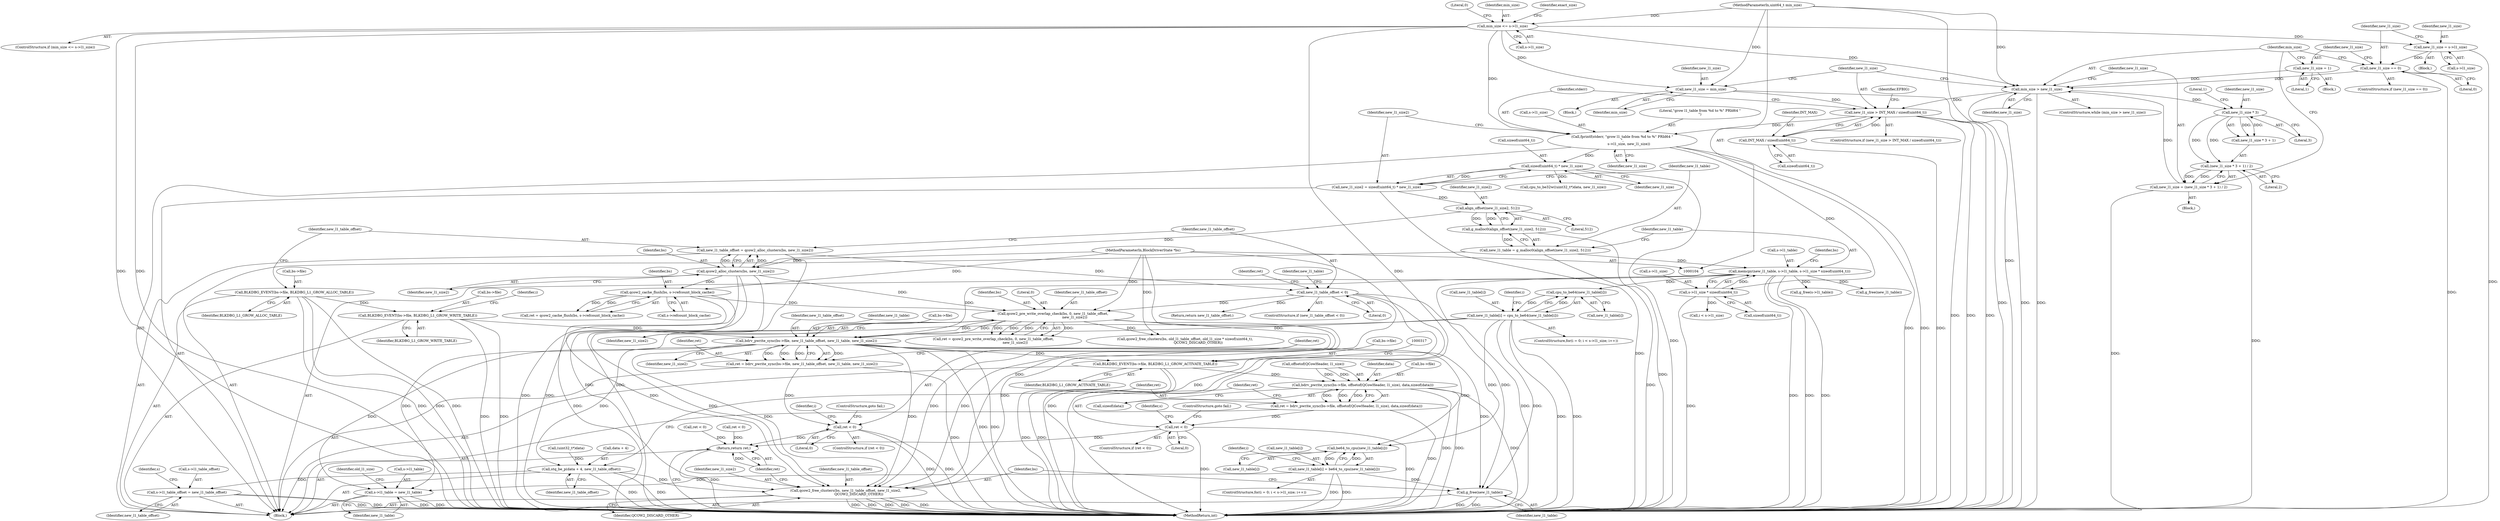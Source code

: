 digraph "0_qemu_cab60de930684c33f67d4e32c7509b567f8c445b@API" {
"1000279" [label="(Call,bdrv_pwrite_sync(bs->file, new_l1_table_offset, new_l1_table, new_l1_size2))"];
"1000253" [label="(Call,BLKDBG_EVENT(bs->file, BLKDBG_L1_GROW_WRITE_TABLE))"];
"1000208" [label="(Call,BLKDBG_EVENT(bs->file, BLKDBG_L1_GROW_ALLOC_TABLE))"];
"1000242" [label="(Call,qcow2_pre_write_overlap_check(bs, 0, new_l1_table_offset,\n                                        new_l1_size2))"];
"1000229" [label="(Call,qcow2_cache_flush(bs, s->refcount_block_cache))"];
"1000215" [label="(Call,qcow2_alloc_clusters(bs, new_l1_size2))"];
"1000105" [label="(MethodParameterIn,BlockDriverState *bs)"];
"1000194" [label="(Call,align_offset(new_l1_size2, 512))"];
"1000185" [label="(Call,new_l1_size2 = sizeof(uint64_t) * new_l1_size)"];
"1000187" [label="(Call,sizeof(uint64_t) * new_l1_size)"];
"1000178" [label="(Call,fprintf(stderr, \"grow l1_table from %d to %\" PRId64 \"\n\",\n            s->l1_size, new_l1_size))"];
"1000125" [label="(Call,min_size <= s->l1_size)"];
"1000106" [label="(MethodParameterIn,uint64_t min_size)"];
"1000168" [label="(Call,new_l1_size > INT_MAX / sizeof(uint64_t))"];
"1000135" [label="(Call,new_l1_size = min_size)"];
"1000154" [label="(Call,min_size > new_l1_size)"];
"1000158" [label="(Call,new_l1_size = (new_l1_size * 3 + 1) / 2)"];
"1000160" [label="(Call,(new_l1_size * 3 + 1) / 2)"];
"1000162" [label="(Call,new_l1_size * 3)"];
"1000150" [label="(Call,new_l1_size = 1)"];
"1000146" [label="(Call,new_l1_size == 0)"];
"1000140" [label="(Call,new_l1_size = s->l1_size)"];
"1000170" [label="(Call,INT_MAX / sizeof(uint64_t))"];
"1000219" [label="(Call,new_l1_table_offset < 0)"];
"1000213" [label="(Call,new_l1_table_offset = qcow2_alloc_clusters(bs, new_l1_size2))"];
"1000269" [label="(Call,new_l1_table[i] = cpu_to_be64(new_l1_table[i]))"];
"1000273" [label="(Call,cpu_to_be64(new_l1_table[i]))"];
"1000197" [label="(Call,memcpy(new_l1_table, s->l1_table, s->l1_size * sizeof(uint64_t)))"];
"1000191" [label="(Call,new_l1_table = g_malloc0(align_offset(new_l1_size2, 512)))"];
"1000193" [label="(Call,g_malloc0(align_offset(new_l1_size2, 512)))"];
"1000202" [label="(Call,s->l1_size * sizeof(uint64_t))"];
"1000277" [label="(Call,ret = bdrv_pwrite_sync(bs->file, new_l1_table_offset, new_l1_table, new_l1_size2))"];
"1000287" [label="(Call,ret < 0)"];
"1000390" [label="(Return,return ret;)"];
"1000306" [label="(Call,be64_to_cpu(new_l1_table[i]))"];
"1000302" [label="(Call,new_l1_table[i] = be64_to_cpu(new_l1_table[i]))"];
"1000357" [label="(Call,s->l1_table = new_l1_table)"];
"1000383" [label="(Call,g_free(new_l1_table))"];
"1000310" [label="(Call,BLKDBG_EVENT(bs->file, BLKDBG_L1_GROW_ACTIVATE_TABLE))"];
"1000327" [label="(Call,bdrv_pwrite_sync(bs->file, offsetof(QCowHeader, l1_size), data,sizeof(data)))"];
"1000325" [label="(Call,ret = bdrv_pwrite_sync(bs->file, offsetof(QCowHeader, l1_size), data,sizeof(data)))"];
"1000338" [label="(Call,ret < 0)"];
"1000320" [label="(Call,stq_be_p(data + 4, new_l1_table_offset))"];
"1000352" [label="(Call,s->l1_table_offset = new_l1_table_offset)"];
"1000385" [label="(Call,qcow2_free_clusters(bs, new_l1_table_offset, new_l1_size2,\n                        QCOW2_DISCARD_OTHER))"];
"1000135" [label="(Call,new_l1_size = min_size)"];
"1000219" [label="(Call,new_l1_table_offset < 0)"];
"1000274" [label="(Call,new_l1_table[i])"];
"1000150" [label="(Call,new_l1_size = 1)"];
"1000357" [label="(Call,s->l1_table = new_l1_table)"];
"1000156" [label="(Identifier,new_l1_size)"];
"1000245" [label="(Identifier,new_l1_table_offset)"];
"1000163" [label="(Identifier,new_l1_size)"];
"1000191" [label="(Call,new_l1_table = g_malloc0(align_offset(new_l1_size2, 512)))"];
"1000392" [label="(MethodReturn,int)"];
"1000161" [label="(Call,new_l1_size * 3 + 1)"];
"1000384" [label="(Identifier,new_l1_table)"];
"1000257" [label="(Identifier,BLKDBG_L1_GROW_WRITE_TABLE)"];
"1000320" [label="(Call,stq_be_p(data + 4, new_l1_table_offset))"];
"1000303" [label="(Call,new_l1_table[i])"];
"1000213" [label="(Call,new_l1_table_offset = qcow2_alloc_clusters(bs, new_l1_size2))"];
"1000280" [label="(Call,bs->file)"];
"1000199" [label="(Call,s->l1_table)"];
"1000179" [label="(Identifier,stderr)"];
"1000192" [label="(Identifier,new_l1_table)"];
"1000125" [label="(Call,min_size <= s->l1_size)"];
"1000229" [label="(Call,qcow2_cache_flush(bs, s->refcount_block_cache))"];
"1000291" [label="(ControlStructure,for(i = 0; i < s->l1_size; i++))"];
"1000165" [label="(Literal,1)"];
"1000154" [label="(Call,min_size > new_l1_size)"];
"1000254" [label="(Call,bs->file)"];
"1000345" [label="(Identifier,s)"];
"1000196" [label="(Literal,512)"];
"1000134" [label="(Block,)"];
"1000391" [label="(Identifier,ret)"];
"1000390" [label="(Return,return ret;)"];
"1000230" [label="(Identifier,bs)"];
"1000270" [label="(Call,new_l1_table[i])"];
"1000278" [label="(Identifier,ret)"];
"1000172" [label="(Call,sizeof(uint64_t))"];
"1000186" [label="(Identifier,new_l1_size2)"];
"1000327" [label="(Call,bdrv_pwrite_sync(bs->file, offsetof(QCowHeader, l1_size), data,sizeof(data)))"];
"1000147" [label="(Identifier,new_l1_size)"];
"1000212" [label="(Identifier,BLKDBG_L1_GROW_ALLOC_TABLE)"];
"1000356" [label="(Identifier,new_l1_table_offset)"];
"1000228" [label="(Identifier,ret)"];
"1000306" [label="(Call,be64_to_cpu(new_l1_table[i]))"];
"1000361" [label="(Identifier,new_l1_table)"];
"1000293" [label="(Identifier,i)"];
"1000185" [label="(Call,new_l1_size2 = sizeof(uint64_t) * new_l1_size)"];
"1000166" [label="(Literal,2)"];
"1000340" [label="(Literal,0)"];
"1000288" [label="(Identifier,ret)"];
"1000243" [label="(Identifier,bs)"];
"1000142" [label="(Call,s->l1_size)"];
"1000127" [label="(Call,s->l1_size)"];
"1000177" [label="(Identifier,EFBIG)"];
"1000277" [label="(Call,ret = bdrv_pwrite_sync(bs->file, new_l1_table_offset, new_l1_table, new_l1_size2))"];
"1000328" [label="(Call,bs->file)"];
"1000286" [label="(ControlStructure,if (ret < 0))"];
"1000148" [label="(Literal,0)"];
"1000203" [label="(Call,s->l1_size)"];
"1000170" [label="(Call,INT_MAX / sizeof(uint64_t))"];
"1000339" [label="(Identifier,ret)"];
"1000140" [label="(Call,new_l1_size = s->l1_size)"];
"1000283" [label="(Identifier,new_l1_table_offset)"];
"1000167" [label="(ControlStructure,if (new_l1_size > INT_MAX / sizeof(uint64_t)))"];
"1000290" [label="(ControlStructure,goto fail;)"];
"1000131" [label="(Literal,0)"];
"1000149" [label="(Block,)"];
"1000363" [label="(Identifier,old_l1_size)"];
"1000260" [label="(Identifier,i)"];
"1000164" [label="(Literal,3)"];
"1000184" [label="(Identifier,new_l1_size)"];
"1000385" [label="(Call,qcow2_free_clusters(bs, new_l1_table_offset, new_l1_size2,\n                        QCOW2_DISCARD_OTHER))"];
"1000190" [label="(Identifier,new_l1_size)"];
"1000307" [label="(Call,new_l1_table[i])"];
"1000359" [label="(Identifier,s)"];
"1000141" [label="(Identifier,new_l1_size)"];
"1000284" [label="(Identifier,new_l1_table)"];
"1000343" [label="(Call,g_free(s->l1_table))"];
"1000151" [label="(Identifier,new_l1_size)"];
"1000287" [label="(Call,ret < 0)"];
"1000126" [label="(Identifier,min_size)"];
"1000139" [label="(Block,)"];
"1000221" [label="(Literal,0)"];
"1000244" [label="(Literal,0)"];
"1000235" [label="(Call,ret < 0)"];
"1000231" [label="(Call,s->refcount_block_cache)"];
"1000342" [label="(ControlStructure,goto fail;)"];
"1000387" [label="(Identifier,new_l1_table_offset)"];
"1000160" [label="(Call,(new_l1_size * 3 + 1) / 2)"];
"1000240" [label="(Call,ret = qcow2_pre_write_overlap_check(bs, 0, new_l1_table_offset,\n                                        new_l1_size2))"];
"1000217" [label="(Identifier,new_l1_size2)"];
"1000268" [label="(Identifier,i)"];
"1000157" [label="(Block,)"];
"1000224" [label="(Identifier,new_l1_table)"];
"1000324" [label="(Identifier,new_l1_table_offset)"];
"1000352" [label="(Call,s->l1_table_offset = new_l1_table_offset)"];
"1000158" [label="(Call,new_l1_size = (new_l1_size * 3 + 1) / 2)"];
"1000302" [label="(Call,new_l1_table[i] = be64_to_cpu(new_l1_table[i]))"];
"1000225" [label="(Return,return new_l1_table_offset;)"];
"1000187" [label="(Call,sizeof(uint64_t) * new_l1_size)"];
"1000215" [label="(Call,qcow2_alloc_clusters(bs, new_l1_size2))"];
"1000311" [label="(Call,bs->file)"];
"1000315" [label="(Call,cpu_to_be32w((uint32_t*)data, new_l1_size))"];
"1000279" [label="(Call,bdrv_pwrite_sync(bs->file, new_l1_table_offset, new_l1_table, new_l1_size2))"];
"1000169" [label="(Identifier,new_l1_size)"];
"1000209" [label="(Call,bs->file)"];
"1000136" [label="(Identifier,new_l1_size)"];
"1000168" [label="(Call,new_l1_size > INT_MAX / sizeof(uint64_t))"];
"1000188" [label="(Call,sizeof(uint64_t))"];
"1000358" [label="(Call,s->l1_table)"];
"1000181" [label="(Call,s->l1_size)"];
"1000314" [label="(Identifier,BLKDBG_L1_GROW_ACTIVATE_TABLE)"];
"1000338" [label="(Call,ret < 0)"];
"1000159" [label="(Identifier,new_l1_size)"];
"1000206" [label="(Call,sizeof(uint64_t))"];
"1000310" [label="(Call,BLKDBG_EVENT(bs->file, BLKDBG_L1_GROW_ACTIVATE_TABLE))"];
"1000195" [label="(Identifier,new_l1_size2)"];
"1000220" [label="(Identifier,new_l1_table_offset)"];
"1000153" [label="(ControlStructure,while (min_size > new_l1_size))"];
"1000218" [label="(ControlStructure,if (new_l1_table_offset < 0))"];
"1000325" [label="(Call,ret = bdrv_pwrite_sync(bs->file, offsetof(QCowHeader, l1_size), data,sizeof(data)))"];
"1000180" [label="(Literal,\"grow l1_table from %d to %\" PRId64 \"\n\")"];
"1000223" [label="(Call,g_free(new_l1_table))"];
"1000253" [label="(Call,BLKDBG_EVENT(bs->file, BLKDBG_L1_GROW_WRITE_TABLE))"];
"1000137" [label="(Identifier,min_size)"];
"1000124" [label="(ControlStructure,if (min_size <= s->l1_size))"];
"1000202" [label="(Call,s->l1_size * sizeof(uint64_t))"];
"1000248" [label="(Call,ret < 0)"];
"1000388" [label="(Identifier,new_l1_size2)"];
"1000246" [label="(Identifier,new_l1_size2)"];
"1000198" [label="(Identifier,new_l1_table)"];
"1000197" [label="(Call,memcpy(new_l1_table, s->l1_table, s->l1_size * sizeof(uint64_t)))"];
"1000269" [label="(Call,new_l1_table[i] = cpu_to_be64(new_l1_table[i]))"];
"1000273" [label="(Call,cpu_to_be64(new_l1_table[i]))"];
"1000146" [label="(Call,new_l1_size == 0)"];
"1000331" [label="(Call,offsetof(QCowHeader, l1_size))"];
"1000326" [label="(Identifier,ret)"];
"1000386" [label="(Identifier,bs)"];
"1000162" [label="(Call,new_l1_size * 3)"];
"1000155" [label="(Identifier,min_size)"];
"1000194" [label="(Call,align_offset(new_l1_size2, 512))"];
"1000108" [label="(Block,)"];
"1000214" [label="(Identifier,new_l1_table_offset)"];
"1000216" [label="(Identifier,bs)"];
"1000334" [label="(Identifier,data)"];
"1000383" [label="(Call,g_free(new_l1_table))"];
"1000242" [label="(Call,qcow2_pre_write_overlap_check(bs, 0, new_l1_table_offset,\n                                        new_l1_size2))"];
"1000262" [label="(Call,i < s->l1_size)"];
"1000210" [label="(Identifier,bs)"];
"1000258" [label="(ControlStructure,for(i = 0; i < s->l1_size; i++))"];
"1000133" [label="(Identifier,exact_size)"];
"1000389" [label="(Identifier,QCOW2_DISCARD_OTHER)"];
"1000372" [label="(Call,qcow2_free_clusters(bs, old_l1_table_offset, old_l1_size * sizeof(uint64_t),\n                        QCOW2_DISCARD_OTHER))"];
"1000289" [label="(Literal,0)"];
"1000178" [label="(Call,fprintf(stderr, \"grow l1_table from %d to %\" PRId64 \"\n\",\n            s->l1_size, new_l1_size))"];
"1000301" [label="(Identifier,i)"];
"1000208" [label="(Call,BLKDBG_EVENT(bs->file, BLKDBG_L1_GROW_ALLOC_TABLE))"];
"1000227" [label="(Call,ret = qcow2_cache_flush(bs, s->refcount_block_cache))"];
"1000335" [label="(Call,sizeof(data))"];
"1000337" [label="(ControlStructure,if (ret < 0))"];
"1000145" [label="(ControlStructure,if (new_l1_size == 0))"];
"1000105" [label="(MethodParameterIn,BlockDriverState *bs)"];
"1000285" [label="(Identifier,new_l1_size2)"];
"1000193" [label="(Call,g_malloc0(align_offset(new_l1_size2, 512)))"];
"1000152" [label="(Literal,1)"];
"1000321" [label="(Call,data + 4)"];
"1000316" [label="(Call,(uint32_t*)data)"];
"1000353" [label="(Call,s->l1_table_offset)"];
"1000106" [label="(MethodParameterIn,uint64_t min_size)"];
"1000171" [label="(Identifier,INT_MAX)"];
"1000279" -> "1000277"  [label="AST: "];
"1000279" -> "1000285"  [label="CFG: "];
"1000280" -> "1000279"  [label="AST: "];
"1000283" -> "1000279"  [label="AST: "];
"1000284" -> "1000279"  [label="AST: "];
"1000285" -> "1000279"  [label="AST: "];
"1000277" -> "1000279"  [label="CFG: "];
"1000279" -> "1000392"  [label="DDG: "];
"1000279" -> "1000392"  [label="DDG: "];
"1000279" -> "1000277"  [label="DDG: "];
"1000279" -> "1000277"  [label="DDG: "];
"1000279" -> "1000277"  [label="DDG: "];
"1000279" -> "1000277"  [label="DDG: "];
"1000253" -> "1000279"  [label="DDG: "];
"1000242" -> "1000279"  [label="DDG: "];
"1000242" -> "1000279"  [label="DDG: "];
"1000269" -> "1000279"  [label="DDG: "];
"1000197" -> "1000279"  [label="DDG: "];
"1000279" -> "1000306"  [label="DDG: "];
"1000279" -> "1000310"  [label="DDG: "];
"1000279" -> "1000320"  [label="DDG: "];
"1000279" -> "1000357"  [label="DDG: "];
"1000279" -> "1000383"  [label="DDG: "];
"1000279" -> "1000385"  [label="DDG: "];
"1000279" -> "1000385"  [label="DDG: "];
"1000253" -> "1000108"  [label="AST: "];
"1000253" -> "1000257"  [label="CFG: "];
"1000254" -> "1000253"  [label="AST: "];
"1000257" -> "1000253"  [label="AST: "];
"1000260" -> "1000253"  [label="CFG: "];
"1000253" -> "1000392"  [label="DDG: "];
"1000253" -> "1000392"  [label="DDG: "];
"1000208" -> "1000253"  [label="DDG: "];
"1000208" -> "1000108"  [label="AST: "];
"1000208" -> "1000212"  [label="CFG: "];
"1000209" -> "1000208"  [label="AST: "];
"1000212" -> "1000208"  [label="AST: "];
"1000214" -> "1000208"  [label="CFG: "];
"1000208" -> "1000392"  [label="DDG: "];
"1000208" -> "1000392"  [label="DDG: "];
"1000208" -> "1000392"  [label="DDG: "];
"1000242" -> "1000240"  [label="AST: "];
"1000242" -> "1000246"  [label="CFG: "];
"1000243" -> "1000242"  [label="AST: "];
"1000244" -> "1000242"  [label="AST: "];
"1000245" -> "1000242"  [label="AST: "];
"1000246" -> "1000242"  [label="AST: "];
"1000240" -> "1000242"  [label="CFG: "];
"1000242" -> "1000240"  [label="DDG: "];
"1000242" -> "1000240"  [label="DDG: "];
"1000242" -> "1000240"  [label="DDG: "];
"1000242" -> "1000240"  [label="DDG: "];
"1000229" -> "1000242"  [label="DDG: "];
"1000105" -> "1000242"  [label="DDG: "];
"1000219" -> "1000242"  [label="DDG: "];
"1000215" -> "1000242"  [label="DDG: "];
"1000242" -> "1000372"  [label="DDG: "];
"1000242" -> "1000385"  [label="DDG: "];
"1000242" -> "1000385"  [label="DDG: "];
"1000242" -> "1000385"  [label="DDG: "];
"1000229" -> "1000227"  [label="AST: "];
"1000229" -> "1000231"  [label="CFG: "];
"1000230" -> "1000229"  [label="AST: "];
"1000231" -> "1000229"  [label="AST: "];
"1000227" -> "1000229"  [label="CFG: "];
"1000229" -> "1000392"  [label="DDG: "];
"1000229" -> "1000227"  [label="DDG: "];
"1000229" -> "1000227"  [label="DDG: "];
"1000215" -> "1000229"  [label="DDG: "];
"1000105" -> "1000229"  [label="DDG: "];
"1000229" -> "1000385"  [label="DDG: "];
"1000215" -> "1000213"  [label="AST: "];
"1000215" -> "1000217"  [label="CFG: "];
"1000216" -> "1000215"  [label="AST: "];
"1000217" -> "1000215"  [label="AST: "];
"1000213" -> "1000215"  [label="CFG: "];
"1000215" -> "1000392"  [label="DDG: "];
"1000215" -> "1000392"  [label="DDG: "];
"1000215" -> "1000213"  [label="DDG: "];
"1000215" -> "1000213"  [label="DDG: "];
"1000105" -> "1000215"  [label="DDG: "];
"1000194" -> "1000215"  [label="DDG: "];
"1000215" -> "1000385"  [label="DDG: "];
"1000105" -> "1000104"  [label="AST: "];
"1000105" -> "1000392"  [label="DDG: "];
"1000105" -> "1000372"  [label="DDG: "];
"1000105" -> "1000385"  [label="DDG: "];
"1000194" -> "1000193"  [label="AST: "];
"1000194" -> "1000196"  [label="CFG: "];
"1000195" -> "1000194"  [label="AST: "];
"1000196" -> "1000194"  [label="AST: "];
"1000193" -> "1000194"  [label="CFG: "];
"1000194" -> "1000193"  [label="DDG: "];
"1000194" -> "1000193"  [label="DDG: "];
"1000185" -> "1000194"  [label="DDG: "];
"1000185" -> "1000108"  [label="AST: "];
"1000185" -> "1000187"  [label="CFG: "];
"1000186" -> "1000185"  [label="AST: "];
"1000187" -> "1000185"  [label="AST: "];
"1000192" -> "1000185"  [label="CFG: "];
"1000185" -> "1000392"  [label="DDG: "];
"1000187" -> "1000185"  [label="DDG: "];
"1000187" -> "1000190"  [label="CFG: "];
"1000188" -> "1000187"  [label="AST: "];
"1000190" -> "1000187"  [label="AST: "];
"1000187" -> "1000392"  [label="DDG: "];
"1000178" -> "1000187"  [label="DDG: "];
"1000187" -> "1000315"  [label="DDG: "];
"1000178" -> "1000108"  [label="AST: "];
"1000178" -> "1000184"  [label="CFG: "];
"1000179" -> "1000178"  [label="AST: "];
"1000180" -> "1000178"  [label="AST: "];
"1000181" -> "1000178"  [label="AST: "];
"1000184" -> "1000178"  [label="AST: "];
"1000186" -> "1000178"  [label="CFG: "];
"1000178" -> "1000392"  [label="DDG: "];
"1000178" -> "1000392"  [label="DDG: "];
"1000125" -> "1000178"  [label="DDG: "];
"1000168" -> "1000178"  [label="DDG: "];
"1000178" -> "1000202"  [label="DDG: "];
"1000125" -> "1000124"  [label="AST: "];
"1000125" -> "1000127"  [label="CFG: "];
"1000126" -> "1000125"  [label="AST: "];
"1000127" -> "1000125"  [label="AST: "];
"1000131" -> "1000125"  [label="CFG: "];
"1000133" -> "1000125"  [label="CFG: "];
"1000125" -> "1000392"  [label="DDG: "];
"1000125" -> "1000392"  [label="DDG: "];
"1000125" -> "1000392"  [label="DDG: "];
"1000106" -> "1000125"  [label="DDG: "];
"1000125" -> "1000135"  [label="DDG: "];
"1000125" -> "1000140"  [label="DDG: "];
"1000125" -> "1000154"  [label="DDG: "];
"1000106" -> "1000104"  [label="AST: "];
"1000106" -> "1000392"  [label="DDG: "];
"1000106" -> "1000135"  [label="DDG: "];
"1000106" -> "1000154"  [label="DDG: "];
"1000168" -> "1000167"  [label="AST: "];
"1000168" -> "1000170"  [label="CFG: "];
"1000169" -> "1000168"  [label="AST: "];
"1000170" -> "1000168"  [label="AST: "];
"1000177" -> "1000168"  [label="CFG: "];
"1000179" -> "1000168"  [label="CFG: "];
"1000168" -> "1000392"  [label="DDG: "];
"1000168" -> "1000392"  [label="DDG: "];
"1000168" -> "1000392"  [label="DDG: "];
"1000135" -> "1000168"  [label="DDG: "];
"1000154" -> "1000168"  [label="DDG: "];
"1000170" -> "1000168"  [label="DDG: "];
"1000135" -> "1000134"  [label="AST: "];
"1000135" -> "1000137"  [label="CFG: "];
"1000136" -> "1000135"  [label="AST: "];
"1000137" -> "1000135"  [label="AST: "];
"1000169" -> "1000135"  [label="CFG: "];
"1000135" -> "1000392"  [label="DDG: "];
"1000154" -> "1000153"  [label="AST: "];
"1000154" -> "1000156"  [label="CFG: "];
"1000155" -> "1000154"  [label="AST: "];
"1000156" -> "1000154"  [label="AST: "];
"1000159" -> "1000154"  [label="CFG: "];
"1000169" -> "1000154"  [label="CFG: "];
"1000154" -> "1000392"  [label="DDG: "];
"1000154" -> "1000392"  [label="DDG: "];
"1000158" -> "1000154"  [label="DDG: "];
"1000150" -> "1000154"  [label="DDG: "];
"1000146" -> "1000154"  [label="DDG: "];
"1000154" -> "1000162"  [label="DDG: "];
"1000158" -> "1000157"  [label="AST: "];
"1000158" -> "1000160"  [label="CFG: "];
"1000159" -> "1000158"  [label="AST: "];
"1000160" -> "1000158"  [label="AST: "];
"1000155" -> "1000158"  [label="CFG: "];
"1000158" -> "1000392"  [label="DDG: "];
"1000160" -> "1000158"  [label="DDG: "];
"1000160" -> "1000158"  [label="DDG: "];
"1000160" -> "1000166"  [label="CFG: "];
"1000161" -> "1000160"  [label="AST: "];
"1000166" -> "1000160"  [label="AST: "];
"1000160" -> "1000392"  [label="DDG: "];
"1000162" -> "1000160"  [label="DDG: "];
"1000162" -> "1000160"  [label="DDG: "];
"1000162" -> "1000161"  [label="AST: "];
"1000162" -> "1000164"  [label="CFG: "];
"1000163" -> "1000162"  [label="AST: "];
"1000164" -> "1000162"  [label="AST: "];
"1000165" -> "1000162"  [label="CFG: "];
"1000162" -> "1000161"  [label="DDG: "];
"1000162" -> "1000161"  [label="DDG: "];
"1000150" -> "1000149"  [label="AST: "];
"1000150" -> "1000152"  [label="CFG: "];
"1000151" -> "1000150"  [label="AST: "];
"1000152" -> "1000150"  [label="AST: "];
"1000155" -> "1000150"  [label="CFG: "];
"1000146" -> "1000145"  [label="AST: "];
"1000146" -> "1000148"  [label="CFG: "];
"1000147" -> "1000146"  [label="AST: "];
"1000148" -> "1000146"  [label="AST: "];
"1000151" -> "1000146"  [label="CFG: "];
"1000155" -> "1000146"  [label="CFG: "];
"1000146" -> "1000392"  [label="DDG: "];
"1000140" -> "1000146"  [label="DDG: "];
"1000140" -> "1000139"  [label="AST: "];
"1000140" -> "1000142"  [label="CFG: "];
"1000141" -> "1000140"  [label="AST: "];
"1000142" -> "1000140"  [label="AST: "];
"1000147" -> "1000140"  [label="CFG: "];
"1000140" -> "1000392"  [label="DDG: "];
"1000170" -> "1000172"  [label="CFG: "];
"1000171" -> "1000170"  [label="AST: "];
"1000172" -> "1000170"  [label="AST: "];
"1000170" -> "1000392"  [label="DDG: "];
"1000219" -> "1000218"  [label="AST: "];
"1000219" -> "1000221"  [label="CFG: "];
"1000220" -> "1000219"  [label="AST: "];
"1000221" -> "1000219"  [label="AST: "];
"1000224" -> "1000219"  [label="CFG: "];
"1000228" -> "1000219"  [label="CFG: "];
"1000219" -> "1000392"  [label="DDG: "];
"1000219" -> "1000392"  [label="DDG: "];
"1000213" -> "1000219"  [label="DDG: "];
"1000219" -> "1000225"  [label="DDG: "];
"1000219" -> "1000385"  [label="DDG: "];
"1000213" -> "1000108"  [label="AST: "];
"1000214" -> "1000213"  [label="AST: "];
"1000220" -> "1000213"  [label="CFG: "];
"1000213" -> "1000392"  [label="DDG: "];
"1000269" -> "1000258"  [label="AST: "];
"1000269" -> "1000273"  [label="CFG: "];
"1000270" -> "1000269"  [label="AST: "];
"1000273" -> "1000269"  [label="AST: "];
"1000268" -> "1000269"  [label="CFG: "];
"1000269" -> "1000392"  [label="DDG: "];
"1000269" -> "1000392"  [label="DDG: "];
"1000273" -> "1000269"  [label="DDG: "];
"1000269" -> "1000273"  [label="DDG: "];
"1000269" -> "1000306"  [label="DDG: "];
"1000269" -> "1000357"  [label="DDG: "];
"1000269" -> "1000383"  [label="DDG: "];
"1000273" -> "1000274"  [label="CFG: "];
"1000274" -> "1000273"  [label="AST: "];
"1000197" -> "1000273"  [label="DDG: "];
"1000197" -> "1000108"  [label="AST: "];
"1000197" -> "1000202"  [label="CFG: "];
"1000198" -> "1000197"  [label="AST: "];
"1000199" -> "1000197"  [label="AST: "];
"1000202" -> "1000197"  [label="AST: "];
"1000210" -> "1000197"  [label="CFG: "];
"1000197" -> "1000392"  [label="DDG: "];
"1000197" -> "1000392"  [label="DDG: "];
"1000197" -> "1000392"  [label="DDG: "];
"1000191" -> "1000197"  [label="DDG: "];
"1000202" -> "1000197"  [label="DDG: "];
"1000197" -> "1000223"  [label="DDG: "];
"1000197" -> "1000343"  [label="DDG: "];
"1000197" -> "1000383"  [label="DDG: "];
"1000191" -> "1000108"  [label="AST: "];
"1000191" -> "1000193"  [label="CFG: "];
"1000192" -> "1000191"  [label="AST: "];
"1000193" -> "1000191"  [label="AST: "];
"1000198" -> "1000191"  [label="CFG: "];
"1000191" -> "1000392"  [label="DDG: "];
"1000193" -> "1000191"  [label="DDG: "];
"1000193" -> "1000392"  [label="DDG: "];
"1000202" -> "1000206"  [label="CFG: "];
"1000203" -> "1000202"  [label="AST: "];
"1000206" -> "1000202"  [label="AST: "];
"1000202" -> "1000392"  [label="DDG: "];
"1000202" -> "1000262"  [label="DDG: "];
"1000277" -> "1000108"  [label="AST: "];
"1000278" -> "1000277"  [label="AST: "];
"1000288" -> "1000277"  [label="CFG: "];
"1000277" -> "1000392"  [label="DDG: "];
"1000277" -> "1000287"  [label="DDG: "];
"1000287" -> "1000286"  [label="AST: "];
"1000287" -> "1000289"  [label="CFG: "];
"1000288" -> "1000287"  [label="AST: "];
"1000289" -> "1000287"  [label="AST: "];
"1000290" -> "1000287"  [label="CFG: "];
"1000293" -> "1000287"  [label="CFG: "];
"1000287" -> "1000392"  [label="DDG: "];
"1000287" -> "1000392"  [label="DDG: "];
"1000287" -> "1000390"  [label="DDG: "];
"1000390" -> "1000108"  [label="AST: "];
"1000390" -> "1000391"  [label="CFG: "];
"1000391" -> "1000390"  [label="AST: "];
"1000392" -> "1000390"  [label="CFG: "];
"1000390" -> "1000392"  [label="DDG: "];
"1000391" -> "1000390"  [label="DDG: "];
"1000338" -> "1000390"  [label="DDG: "];
"1000235" -> "1000390"  [label="DDG: "];
"1000248" -> "1000390"  [label="DDG: "];
"1000306" -> "1000302"  [label="AST: "];
"1000306" -> "1000307"  [label="CFG: "];
"1000307" -> "1000306"  [label="AST: "];
"1000302" -> "1000306"  [label="CFG: "];
"1000306" -> "1000302"  [label="DDG: "];
"1000302" -> "1000306"  [label="DDG: "];
"1000302" -> "1000291"  [label="AST: "];
"1000303" -> "1000302"  [label="AST: "];
"1000301" -> "1000302"  [label="CFG: "];
"1000302" -> "1000392"  [label="DDG: "];
"1000302" -> "1000392"  [label="DDG: "];
"1000302" -> "1000357"  [label="DDG: "];
"1000302" -> "1000383"  [label="DDG: "];
"1000357" -> "1000108"  [label="AST: "];
"1000357" -> "1000361"  [label="CFG: "];
"1000358" -> "1000357"  [label="AST: "];
"1000361" -> "1000357"  [label="AST: "];
"1000363" -> "1000357"  [label="CFG: "];
"1000357" -> "1000392"  [label="DDG: "];
"1000357" -> "1000392"  [label="DDG: "];
"1000383" -> "1000108"  [label="AST: "];
"1000383" -> "1000384"  [label="CFG: "];
"1000384" -> "1000383"  [label="AST: "];
"1000386" -> "1000383"  [label="CFG: "];
"1000383" -> "1000392"  [label="DDG: "];
"1000383" -> "1000392"  [label="DDG: "];
"1000310" -> "1000108"  [label="AST: "];
"1000310" -> "1000314"  [label="CFG: "];
"1000311" -> "1000310"  [label="AST: "];
"1000314" -> "1000310"  [label="AST: "];
"1000317" -> "1000310"  [label="CFG: "];
"1000310" -> "1000392"  [label="DDG: "];
"1000310" -> "1000392"  [label="DDG: "];
"1000310" -> "1000327"  [label="DDG: "];
"1000327" -> "1000325"  [label="AST: "];
"1000327" -> "1000335"  [label="CFG: "];
"1000328" -> "1000327"  [label="AST: "];
"1000331" -> "1000327"  [label="AST: "];
"1000334" -> "1000327"  [label="AST: "];
"1000335" -> "1000327"  [label="AST: "];
"1000325" -> "1000327"  [label="CFG: "];
"1000327" -> "1000392"  [label="DDG: "];
"1000327" -> "1000392"  [label="DDG: "];
"1000327" -> "1000392"  [label="DDG: "];
"1000327" -> "1000325"  [label="DDG: "];
"1000327" -> "1000325"  [label="DDG: "];
"1000327" -> "1000325"  [label="DDG: "];
"1000331" -> "1000327"  [label="DDG: "];
"1000331" -> "1000327"  [label="DDG: "];
"1000325" -> "1000108"  [label="AST: "];
"1000326" -> "1000325"  [label="AST: "];
"1000339" -> "1000325"  [label="CFG: "];
"1000325" -> "1000392"  [label="DDG: "];
"1000325" -> "1000338"  [label="DDG: "];
"1000338" -> "1000337"  [label="AST: "];
"1000338" -> "1000340"  [label="CFG: "];
"1000339" -> "1000338"  [label="AST: "];
"1000340" -> "1000338"  [label="AST: "];
"1000342" -> "1000338"  [label="CFG: "];
"1000345" -> "1000338"  [label="CFG: "];
"1000338" -> "1000392"  [label="DDG: "];
"1000338" -> "1000392"  [label="DDG: "];
"1000320" -> "1000108"  [label="AST: "];
"1000320" -> "1000324"  [label="CFG: "];
"1000321" -> "1000320"  [label="AST: "];
"1000324" -> "1000320"  [label="AST: "];
"1000326" -> "1000320"  [label="CFG: "];
"1000320" -> "1000392"  [label="DDG: "];
"1000320" -> "1000392"  [label="DDG: "];
"1000316" -> "1000320"  [label="DDG: "];
"1000320" -> "1000352"  [label="DDG: "];
"1000320" -> "1000385"  [label="DDG: "];
"1000352" -> "1000108"  [label="AST: "];
"1000352" -> "1000356"  [label="CFG: "];
"1000353" -> "1000352"  [label="AST: "];
"1000356" -> "1000352"  [label="AST: "];
"1000359" -> "1000352"  [label="CFG: "];
"1000352" -> "1000392"  [label="DDG: "];
"1000352" -> "1000392"  [label="DDG: "];
"1000385" -> "1000108"  [label="AST: "];
"1000385" -> "1000389"  [label="CFG: "];
"1000386" -> "1000385"  [label="AST: "];
"1000387" -> "1000385"  [label="AST: "];
"1000388" -> "1000385"  [label="AST: "];
"1000389" -> "1000385"  [label="AST: "];
"1000391" -> "1000385"  [label="CFG: "];
"1000385" -> "1000392"  [label="DDG: "];
"1000385" -> "1000392"  [label="DDG: "];
"1000385" -> "1000392"  [label="DDG: "];
"1000385" -> "1000392"  [label="DDG: "];
"1000385" -> "1000392"  [label="DDG: "];
}
